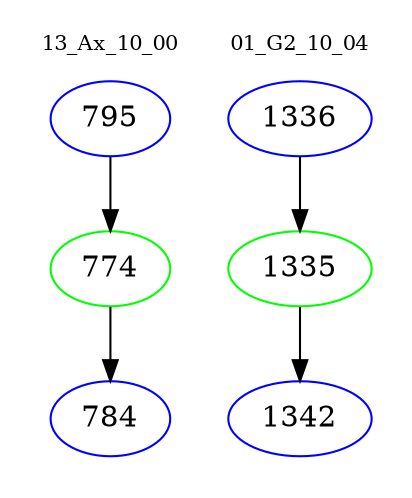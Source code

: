 digraph{
subgraph cluster_0 {
color = white
label = "13_Ax_10_00";
fontsize=10;
T0_795 [label="795", color="blue"]
T0_795 -> T0_774 [color="black"]
T0_774 [label="774", color="green"]
T0_774 -> T0_784 [color="black"]
T0_784 [label="784", color="blue"]
}
subgraph cluster_1 {
color = white
label = "01_G2_10_04";
fontsize=10;
T1_1336 [label="1336", color="blue"]
T1_1336 -> T1_1335 [color="black"]
T1_1335 [label="1335", color="green"]
T1_1335 -> T1_1342 [color="black"]
T1_1342 [label="1342", color="blue"]
}
}
